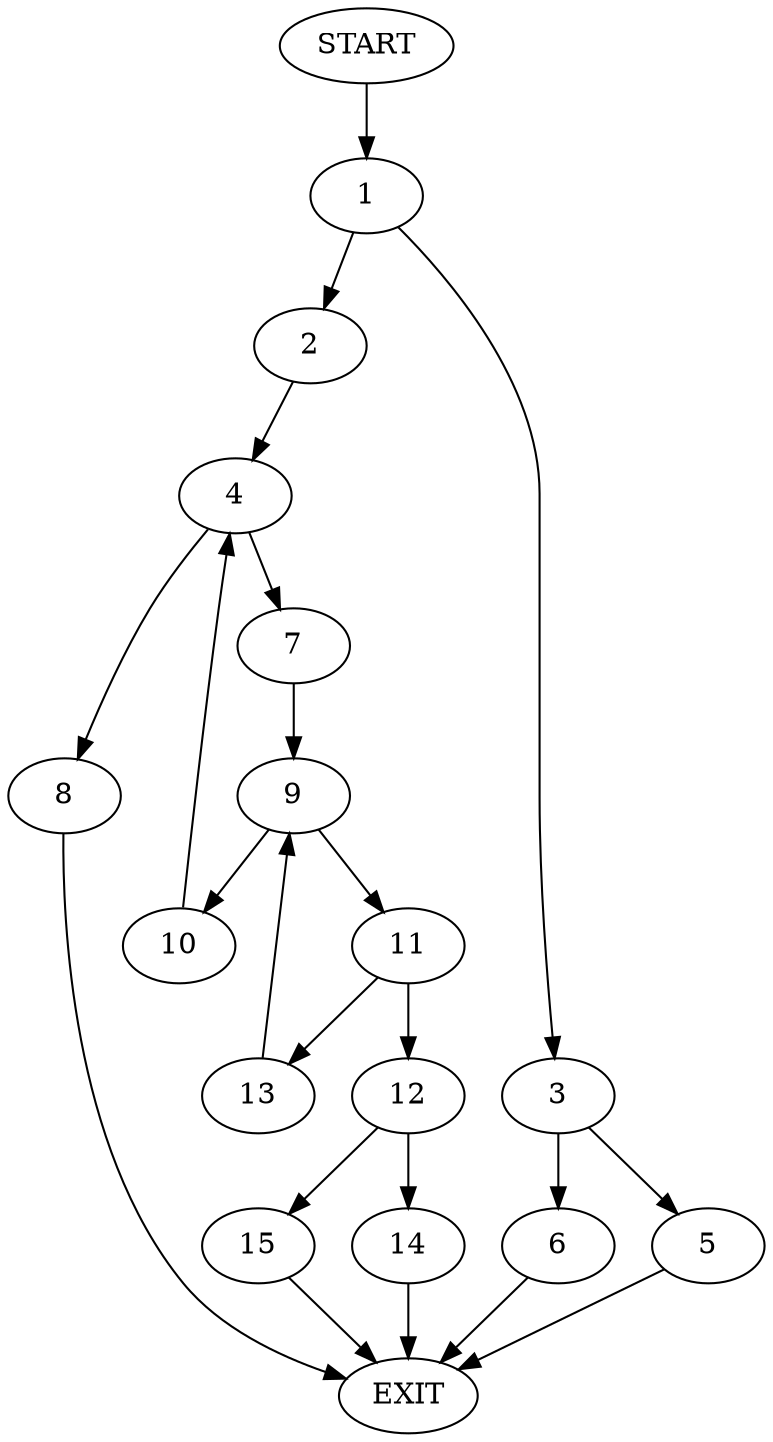 digraph {
0 [label="START"]
16 [label="EXIT"]
0 -> 1
1 -> 2
1 -> 3
2 -> 4
3 -> 5
3 -> 6
6 -> 16
5 -> 16
4 -> 7
4 -> 8
8 -> 16
7 -> 9
9 -> 10
9 -> 11
10 -> 4
11 -> 12
11 -> 13
12 -> 14
12 -> 15
13 -> 9
14 -> 16
15 -> 16
}
